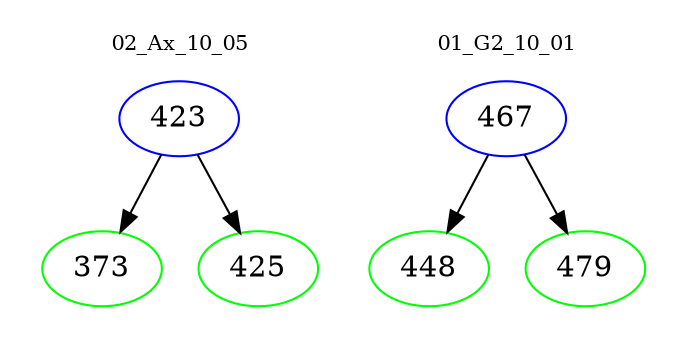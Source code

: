 digraph{
subgraph cluster_0 {
color = white
label = "02_Ax_10_05";
fontsize=10;
T0_423 [label="423", color="blue"]
T0_423 -> T0_373 [color="black"]
T0_373 [label="373", color="green"]
T0_423 -> T0_425 [color="black"]
T0_425 [label="425", color="green"]
}
subgraph cluster_1 {
color = white
label = "01_G2_10_01";
fontsize=10;
T1_467 [label="467", color="blue"]
T1_467 -> T1_448 [color="black"]
T1_448 [label="448", color="green"]
T1_467 -> T1_479 [color="black"]
T1_479 [label="479", color="green"]
}
}
